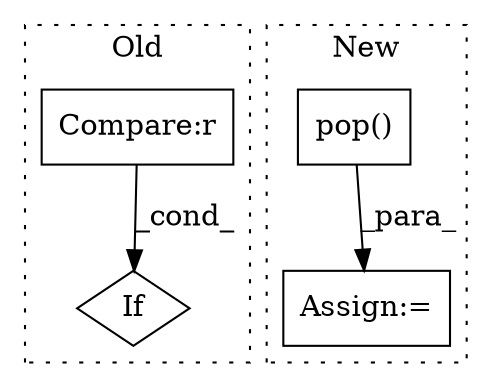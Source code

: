 digraph G {
subgraph cluster0 {
1 [label="If" a="96" s="3548,3576" l="3,14" shape="diamond"];
3 [label="Compare:r" a="40" s="3551" l="25" shape="box"];
label = "Old";
style="dotted";
}
subgraph cluster1 {
2 [label="pop()" a="75" s="3028,3049" l="16,1" shape="box"];
4 [label="Assign:=" a="68" s="3025" l="3" shape="box"];
label = "New";
style="dotted";
}
2 -> 4 [label="_para_"];
3 -> 1 [label="_cond_"];
}